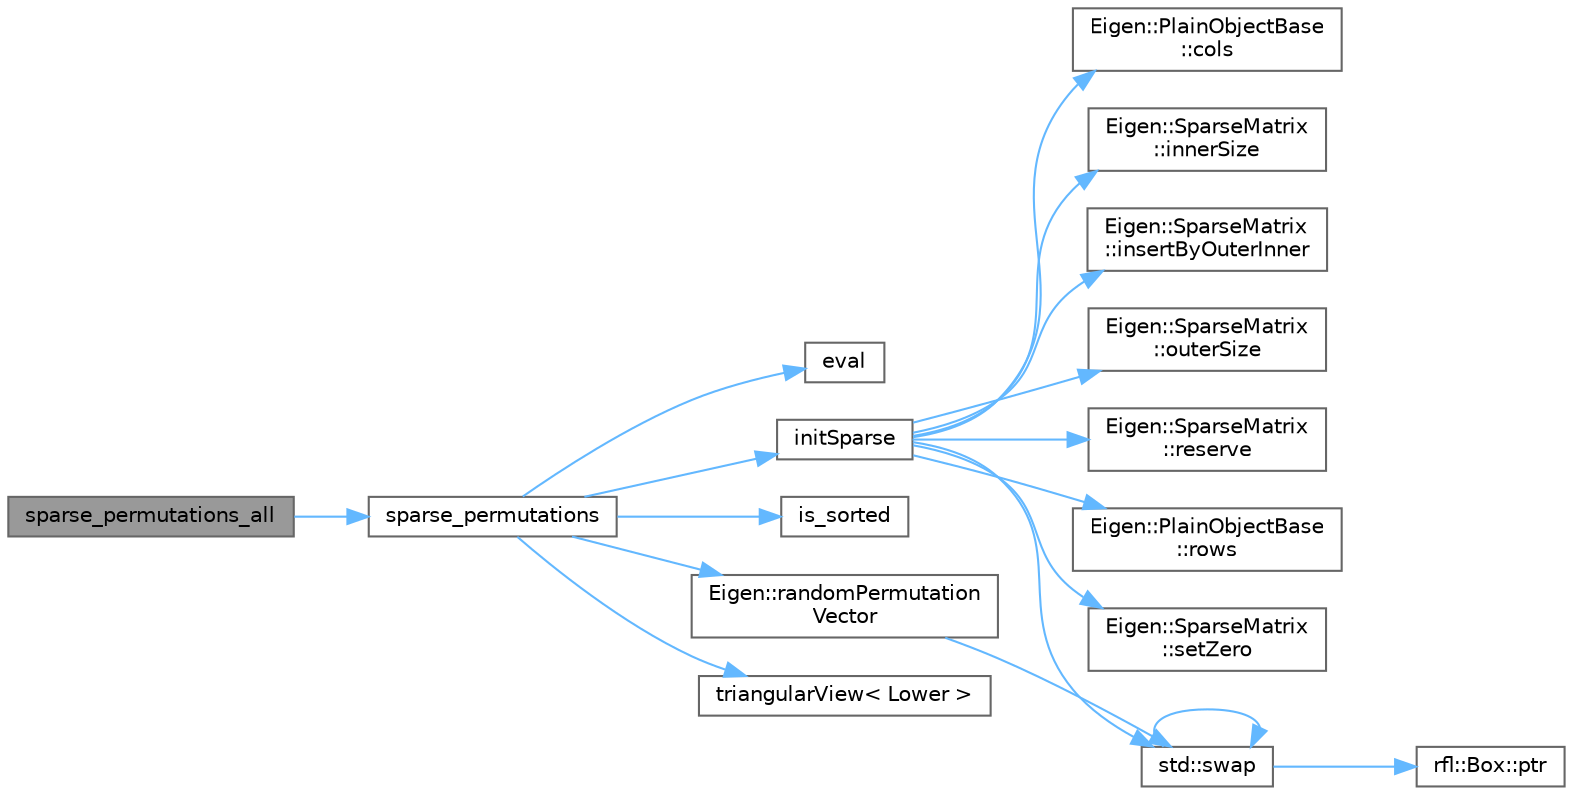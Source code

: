 digraph "sparse_permutations_all"
{
 // LATEX_PDF_SIZE
  bgcolor="transparent";
  edge [fontname=Helvetica,fontsize=10,labelfontname=Helvetica,labelfontsize=10];
  node [fontname=Helvetica,fontsize=10,shape=box,height=0.2,width=0.4];
  rankdir="LR";
  Node1 [id="Node000001",label="sparse_permutations_all",height=0.2,width=0.4,color="gray40", fillcolor="grey60", style="filled", fontcolor="black",tooltip=" "];
  Node1 -> Node2 [id="edge18_Node000001_Node000002",color="steelblue1",style="solid",tooltip=" "];
  Node2 [id="Node000002",label="sparse_permutations",height=0.2,width=0.4,color="grey40", fillcolor="white", style="filled",URL="$sparse__permutations_8cpp.html#a0726d01f954fbffc510c585aee37cd42",tooltip=" "];
  Node2 -> Node3 [id="edge19_Node000002_Node000003",color="steelblue1",style="solid",tooltip=" "];
  Node3 [id="Node000003",label="eval",height=0.2,width=0.4,color="grey40", fillcolor="white", style="filled",URL="$sparse__permutations_8cpp.html#abf03ad46cd5db5b4eabad69a86a13a6c",tooltip=" "];
  Node2 -> Node4 [id="edge20_Node000002_Node000004",color="steelblue1",style="solid",tooltip=" "];
  Node4 [id="Node000004",label="initSparse",height=0.2,width=0.4,color="grey40", fillcolor="white", style="filled",URL="$sparse_8h.html#a3ba4abd21a1ace3122406c3b3b27fc5b",tooltip=" "];
  Node4 -> Node5 [id="edge21_Node000004_Node000005",color="steelblue1",style="solid",tooltip=" "];
  Node5 [id="Node000005",label="Eigen::PlainObjectBase\l::cols",height=0.2,width=0.4,color="grey40", fillcolor="white", style="filled",URL="$class_eigen_1_1_plain_object_base.html#a10b8b33b7587da564415561aa246f78f",tooltip=" "];
  Node4 -> Node6 [id="edge22_Node000004_Node000006",color="steelblue1",style="solid",tooltip=" "];
  Node6 [id="Node000006",label="Eigen::SparseMatrix\l::innerSize",height=0.2,width=0.4,color="grey40", fillcolor="white", style="filled",URL="$class_eigen_1_1_sparse_matrix.html#a0f42824d4a06ee1d1f6afbc4551c5896",tooltip=" "];
  Node4 -> Node7 [id="edge23_Node000004_Node000007",color="steelblue1",style="solid",tooltip=" "];
  Node7 [id="Node000007",label="Eigen::SparseMatrix\l::insertByOuterInner",height=0.2,width=0.4,color="grey40", fillcolor="white", style="filled",URL="$class_eigen_1_1_sparse_matrix.html#acb1508292a88a951943c98b314782909",tooltip=" "];
  Node4 -> Node8 [id="edge24_Node000004_Node000008",color="steelblue1",style="solid",tooltip=" "];
  Node8 [id="Node000008",label="Eigen::SparseMatrix\l::outerSize",height=0.2,width=0.4,color="grey40", fillcolor="white", style="filled",URL="$class_eigen_1_1_sparse_matrix.html#a4e5f706cfae14d2eaec1ea1e234905f1",tooltip=" "];
  Node4 -> Node9 [id="edge25_Node000004_Node000009",color="steelblue1",style="solid",tooltip=" "];
  Node9 [id="Node000009",label="Eigen::SparseMatrix\l::reserve",height=0.2,width=0.4,color="grey40", fillcolor="white", style="filled",URL="$class_eigen_1_1_sparse_matrix.html#a1518e58ac49bed0e2385b722a034f7d3",tooltip=" "];
  Node4 -> Node10 [id="edge26_Node000004_Node000010",color="steelblue1",style="solid",tooltip=" "];
  Node10 [id="Node000010",label="Eigen::PlainObjectBase\l::rows",height=0.2,width=0.4,color="grey40", fillcolor="white", style="filled",URL="$class_eigen_1_1_plain_object_base.html#aba7a925ce36c08ba2a08c90086f34718",tooltip=" "];
  Node4 -> Node11 [id="edge27_Node000004_Node000011",color="steelblue1",style="solid",tooltip=" "];
  Node11 [id="Node000011",label="Eigen::SparseMatrix\l::setZero",height=0.2,width=0.4,color="grey40", fillcolor="white", style="filled",URL="$class_eigen_1_1_sparse_matrix.html#ad3c7416090f913e8685523cb3ab7c2f7",tooltip=" "];
  Node4 -> Node12 [id="edge28_Node000004_Node000012",color="steelblue1",style="solid",tooltip=" "];
  Node12 [id="Node000012",label="std::swap",height=0.2,width=0.4,color="grey40", fillcolor="white", style="filled",URL="$namespacestd.html#a3acbe51b6415e9284430194bf04944e1",tooltip=" "];
  Node12 -> Node13 [id="edge29_Node000012_Node000013",color="steelblue1",style="solid",tooltip=" "];
  Node13 [id="Node000013",label="rfl::Box::ptr",height=0.2,width=0.4,color="grey40", fillcolor="white", style="filled",URL="$classrfl_1_1_box.html#a2edf048a6e6bea174db329e6ce7cf3df",tooltip="Returns the underlying unique_ptr"];
  Node12 -> Node12 [id="edge30_Node000012_Node000012",color="steelblue1",style="solid",tooltip=" "];
  Node2 -> Node14 [id="edge31_Node000002_Node000014",color="steelblue1",style="solid",tooltip=" "];
  Node14 [id="Node000014",label="is_sorted",height=0.2,width=0.4,color="grey40", fillcolor="white", style="filled",URL="$sparse__permutations_8cpp.html#a0fa7e2e818262a134d0757a5e3a085d6",tooltip=" "];
  Node2 -> Node15 [id="edge32_Node000002_Node000015",color="steelblue1",style="solid",tooltip=" "];
  Node15 [id="Node000015",label="Eigen::randomPermutation\lVector",height=0.2,width=0.4,color="grey40", fillcolor="white", style="filled",URL="$namespace_eigen.html#a9489ae63302dfd33d4560c5377ead43f",tooltip=" "];
  Node15 -> Node12 [id="edge33_Node000015_Node000012",color="steelblue1",style="solid",tooltip=" "];
  Node2 -> Node16 [id="edge34_Node000002_Node000016",color="steelblue1",style="solid",tooltip=" "];
  Node16 [id="Node000016",label="triangularView\< Lower \>",height=0.2,width=0.4,color="grey40", fillcolor="white", style="filled",URL="$eigen-3_83_87_2lapack_2cholesky_8cpp.html#accba35e157cff07f839ca4634f76c472",tooltip=" "];
}
